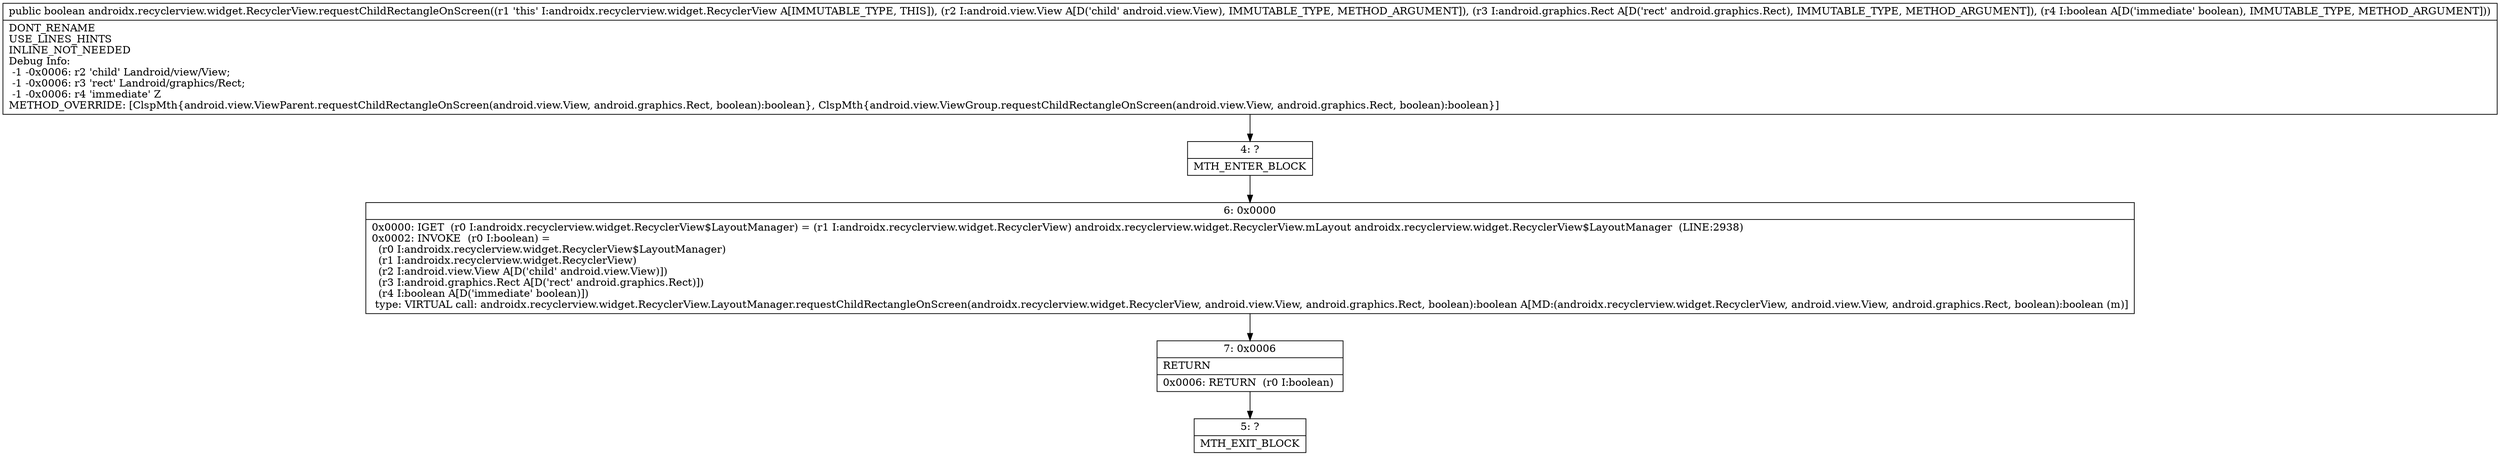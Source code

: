 digraph "CFG forandroidx.recyclerview.widget.RecyclerView.requestChildRectangleOnScreen(Landroid\/view\/View;Landroid\/graphics\/Rect;Z)Z" {
Node_4 [shape=record,label="{4\:\ ?|MTH_ENTER_BLOCK\l}"];
Node_6 [shape=record,label="{6\:\ 0x0000|0x0000: IGET  (r0 I:androidx.recyclerview.widget.RecyclerView$LayoutManager) = (r1 I:androidx.recyclerview.widget.RecyclerView) androidx.recyclerview.widget.RecyclerView.mLayout androidx.recyclerview.widget.RecyclerView$LayoutManager  (LINE:2938)\l0x0002: INVOKE  (r0 I:boolean) = \l  (r0 I:androidx.recyclerview.widget.RecyclerView$LayoutManager)\l  (r1 I:androidx.recyclerview.widget.RecyclerView)\l  (r2 I:android.view.View A[D('child' android.view.View)])\l  (r3 I:android.graphics.Rect A[D('rect' android.graphics.Rect)])\l  (r4 I:boolean A[D('immediate' boolean)])\l type: VIRTUAL call: androidx.recyclerview.widget.RecyclerView.LayoutManager.requestChildRectangleOnScreen(androidx.recyclerview.widget.RecyclerView, android.view.View, android.graphics.Rect, boolean):boolean A[MD:(androidx.recyclerview.widget.RecyclerView, android.view.View, android.graphics.Rect, boolean):boolean (m)]\l}"];
Node_7 [shape=record,label="{7\:\ 0x0006|RETURN\l|0x0006: RETURN  (r0 I:boolean) \l}"];
Node_5 [shape=record,label="{5\:\ ?|MTH_EXIT_BLOCK\l}"];
MethodNode[shape=record,label="{public boolean androidx.recyclerview.widget.RecyclerView.requestChildRectangleOnScreen((r1 'this' I:androidx.recyclerview.widget.RecyclerView A[IMMUTABLE_TYPE, THIS]), (r2 I:android.view.View A[D('child' android.view.View), IMMUTABLE_TYPE, METHOD_ARGUMENT]), (r3 I:android.graphics.Rect A[D('rect' android.graphics.Rect), IMMUTABLE_TYPE, METHOD_ARGUMENT]), (r4 I:boolean A[D('immediate' boolean), IMMUTABLE_TYPE, METHOD_ARGUMENT]))  | DONT_RENAME\lUSE_LINES_HINTS\lINLINE_NOT_NEEDED\lDebug Info:\l  \-1 \-0x0006: r2 'child' Landroid\/view\/View;\l  \-1 \-0x0006: r3 'rect' Landroid\/graphics\/Rect;\l  \-1 \-0x0006: r4 'immediate' Z\lMETHOD_OVERRIDE: [ClspMth\{android.view.ViewParent.requestChildRectangleOnScreen(android.view.View, android.graphics.Rect, boolean):boolean\}, ClspMth\{android.view.ViewGroup.requestChildRectangleOnScreen(android.view.View, android.graphics.Rect, boolean):boolean\}]\l}"];
MethodNode -> Node_4;Node_4 -> Node_6;
Node_6 -> Node_7;
Node_7 -> Node_5;
}


